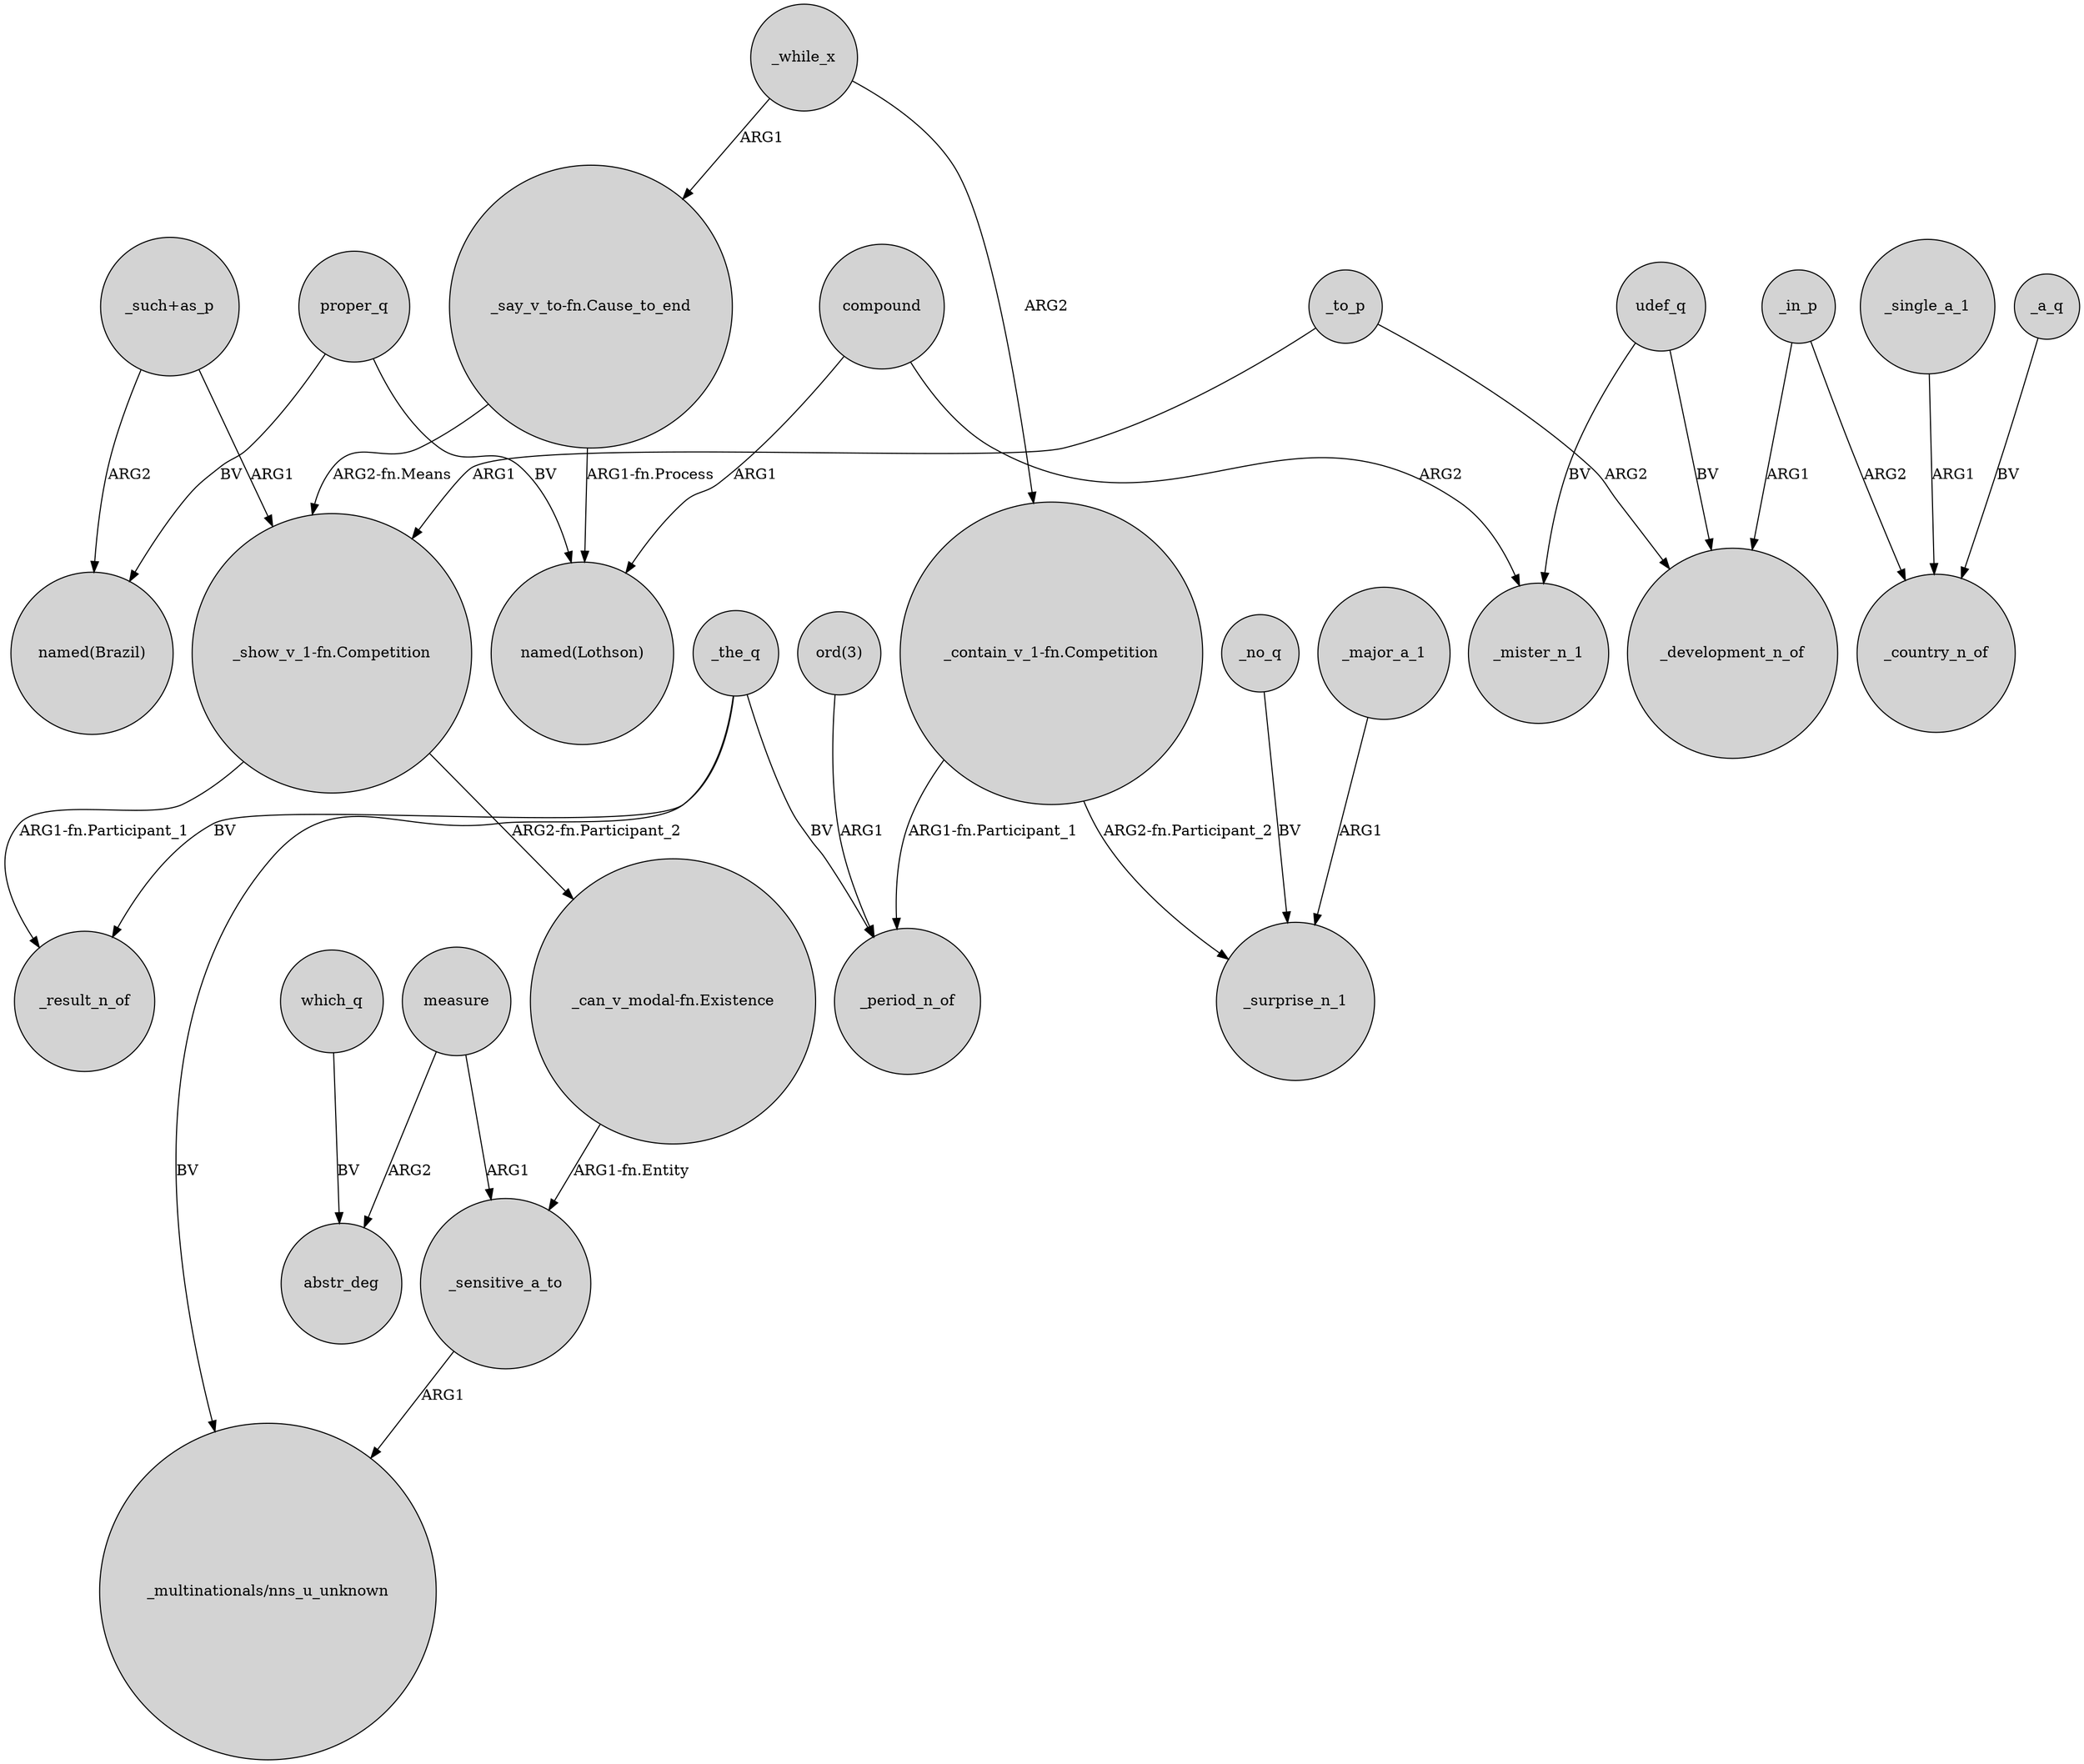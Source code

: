 digraph {
	node [shape=circle style=filled]
	measure -> _sensitive_a_to [label=ARG1]
	"_such+as_p" -> "named(Brazil)" [label=ARG2]
	"_say_v_to-fn.Cause_to_end" -> "named(Lothson)" [label="ARG1-fn.Process"]
	compound -> _mister_n_1 [label=ARG2]
	_to_p -> "_show_v_1-fn.Competition" [label=ARG1]
	"_show_v_1-fn.Competition" -> "_can_v_modal-fn.Existence" [label="ARG2-fn.Participant_2"]
	_to_p -> _development_n_of [label=ARG2]
	"_say_v_to-fn.Cause_to_end" -> "_show_v_1-fn.Competition" [label="ARG2-fn.Means"]
	"ord(3)" -> _period_n_of [label=ARG1]
	_while_x -> "_say_v_to-fn.Cause_to_end" [label=ARG1]
	"_can_v_modal-fn.Existence" -> _sensitive_a_to [label="ARG1-fn.Entity"]
	"_such+as_p" -> "_show_v_1-fn.Competition" [label=ARG1]
	compound -> "named(Lothson)" [label=ARG1]
	udef_q -> _mister_n_1 [label=BV]
	_no_q -> _surprise_n_1 [label=BV]
	_single_a_1 -> _country_n_of [label=ARG1]
	_in_p -> _country_n_of [label=ARG2]
	"_contain_v_1-fn.Competition" -> _period_n_of [label="ARG1-fn.Participant_1"]
	udef_q -> _development_n_of [label=BV]
	_the_q -> _result_n_of [label=BV]
	_while_x -> "_contain_v_1-fn.Competition" [label=ARG2]
	which_q -> abstr_deg [label=BV]
	measure -> abstr_deg [label=ARG2]
	proper_q -> "named(Brazil)" [label=BV]
	_sensitive_a_to -> "_multinationals/nns_u_unknown" [label=ARG1]
	_the_q -> "_multinationals/nns_u_unknown" [label=BV]
	"_contain_v_1-fn.Competition" -> _surprise_n_1 [label="ARG2-fn.Participant_2"]
	_major_a_1 -> _surprise_n_1 [label=ARG1]
	_the_q -> _period_n_of [label=BV]
	_a_q -> _country_n_of [label=BV]
	"_show_v_1-fn.Competition" -> _result_n_of [label="ARG1-fn.Participant_1"]
	_in_p -> _development_n_of [label=ARG1]
	proper_q -> "named(Lothson)" [label=BV]
}
